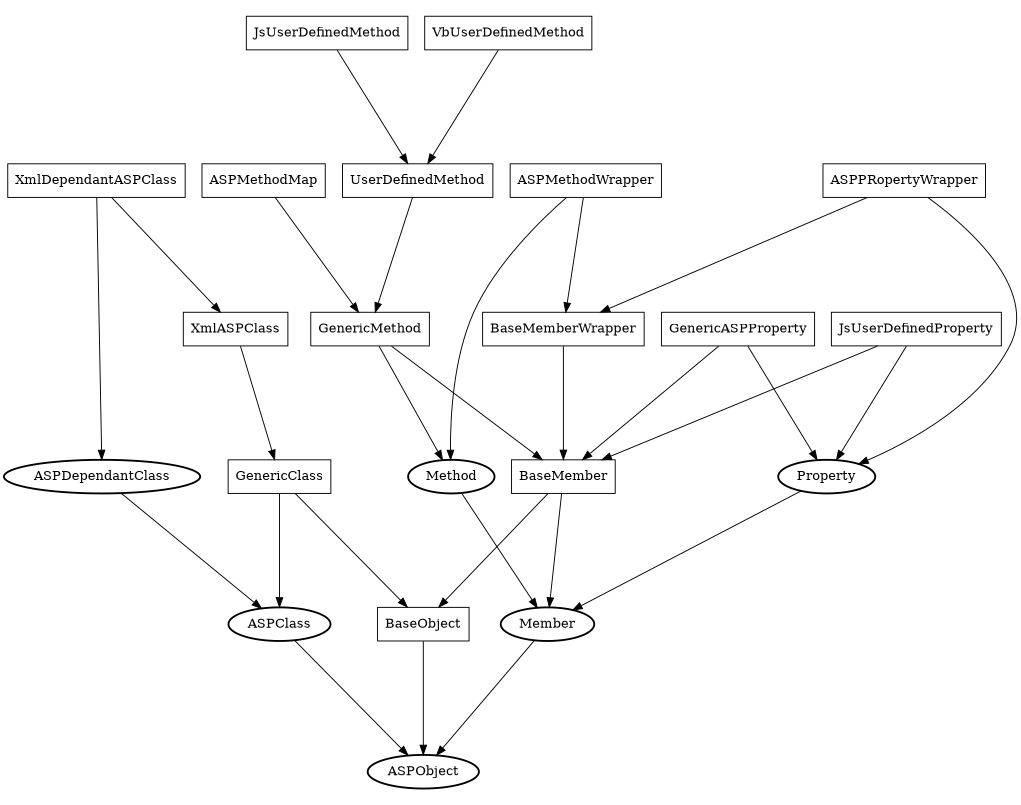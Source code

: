 digraph classes {
    ranksep=0.75; size="6.8, 10"; ratio=0.8;
    node[shape=box];
    subgraph interfaces {
        node[shape=ellipse, style=bold]
        ASPObject; ASPClass; ASPDependantClass;
        Member; Property; Method;
    }


    ASPDependantClass->ASPClass;
    Method->Member;
    Property->Member;
    ASPClass->ASPObject;
    Member->ASPObject;

    BaseObject->ASPObject;
    GenericClass-> {BaseObject ASPClass};
    XmlASPClass->GenericClass;
    XmlDependantASPClass-> {ASPDependantClass XmlASPClass};
    BaseMember-> {BaseObject Member};
    BaseMemberWrapper->BaseMember;
    ASPMethodWrapper-> {BaseMemberWrapper Method}; 
    ASPPRopertyWrapper-> {BaseMemberWrapper Property};
    GenericASPProperty-> {BaseMember Property};
    JsUserDefinedProperty-> {BaseMember Property};
    GenericMethod-> {BaseMember; Method};
    ASPMethodMap->GenericMethod;
    UserDefinedMethod->GenericMethod;
    JsUserDefinedMethod->UserDefinedMethod;
    VbUserDefinedMethod->UserDefinedMethod;
}
